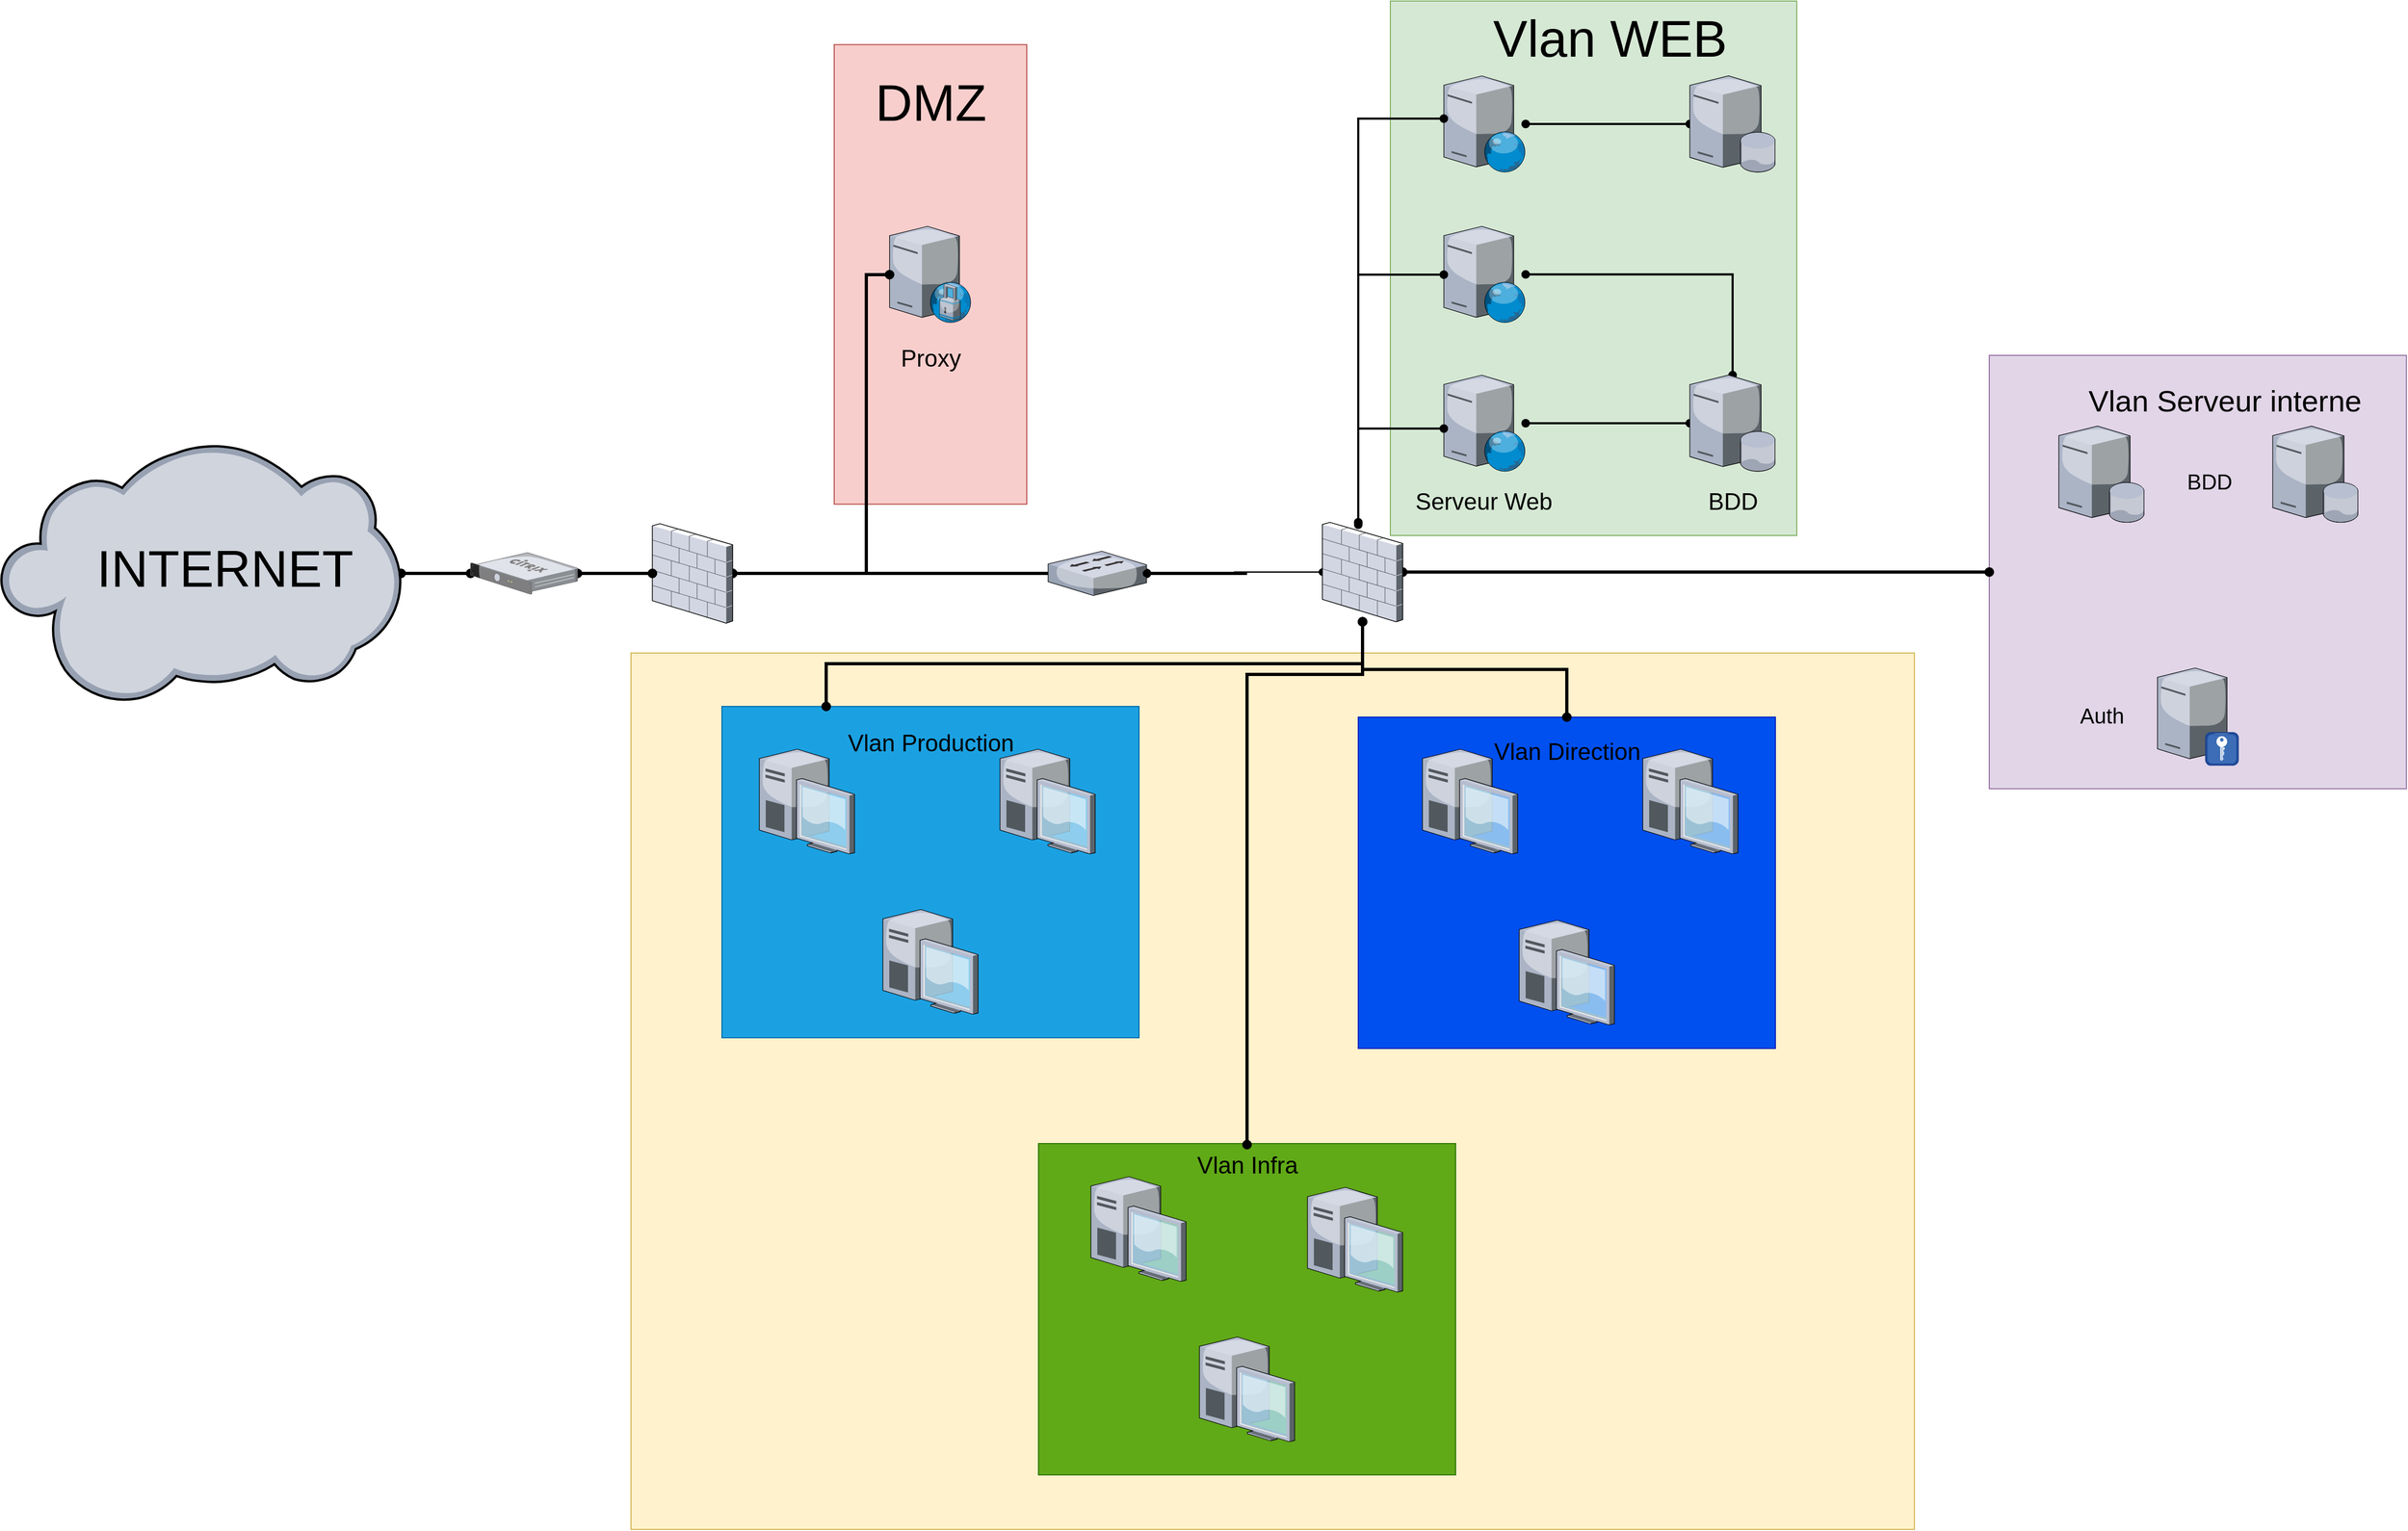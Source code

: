 <mxfile version="27.1.4">
  <diagram name="Page-1" id="e3a06f82-3646-2815-327d-82caf3d4e204">
    <mxGraphModel dx="3500.5" dy="969" grid="1" gridSize="10" guides="1" tooltips="1" connect="1" arrows="1" fold="1" page="1" pageScale="1.5" pageWidth="1169" pageHeight="826" background="none" math="0" shadow="0">
      <root>
        <mxCell id="0" style=";html=1;" />
        <mxCell id="1" style=";html=1;" parent="0" />
        <mxCell id="G7mKwoqyibiptU6a-YLv-54" value="" style="rounded=0;whiteSpace=wrap;html=1;fillColor=#fff2cc;strokeColor=#d6b656;" vertex="1" parent="1">
          <mxGeometry x="280" y="780" width="1200" height="820" as="geometry" />
        </mxCell>
        <mxCell id="G7mKwoqyibiptU6a-YLv-22" value="" style="rounded=0;whiteSpace=wrap;html=1;fillColor=#d5e8d4;strokeColor=#82b366;" vertex="1" parent="1">
          <mxGeometry x="990" y="170" width="380" height="500" as="geometry" />
        </mxCell>
        <mxCell id="G7mKwoqyibiptU6a-YLv-2" value="" style="rounded=0;whiteSpace=wrap;html=1;fillColor=#f8cecc;strokeColor=#b85450;" vertex="1" parent="1">
          <mxGeometry x="470" y="210.75" width="180" height="430" as="geometry" />
        </mxCell>
        <mxCell id="G7mKwoqyibiptU6a-YLv-3" value="DMZ" style="text;html=1;align=center;verticalAlign=middle;resizable=0;points=[];autosize=1;strokeColor=none;fillColor=none;fontSize=48;" vertex="1" parent="1">
          <mxGeometry x="495" y="230" width="130" height="70" as="geometry" />
        </mxCell>
        <mxCell id="G7mKwoqyibiptU6a-YLv-5" value="" style="verticalLabelPosition=bottom;sketch=0;aspect=fixed;html=1;verticalAlign=top;strokeColor=none;align=center;outlineConnect=0;shape=mxgraph.citrix.proxy_server;" vertex="1" parent="1">
          <mxGeometry x="521.75" y="380.75" width="76.5" height="90" as="geometry" />
        </mxCell>
        <mxCell id="G7mKwoqyibiptU6a-YLv-19" style="edgeStyle=orthogonalEdgeStyle;rounded=0;orthogonalLoop=1;jettySize=auto;html=1;strokeWidth=2;startArrow=oval;startFill=1;endArrow=oval;endFill=1;" edge="1" parent="1" source="G7mKwoqyibiptU6a-YLv-6" target="G7mKwoqyibiptU6a-YLv-10">
          <mxGeometry relative="1" as="geometry" />
        </mxCell>
        <mxCell id="G7mKwoqyibiptU6a-YLv-6" value="" style="verticalLabelPosition=bottom;sketch=0;aspect=fixed;html=1;verticalAlign=top;strokeColor=none;align=center;outlineConnect=0;shape=mxgraph.citrix.web_server;" vertex="1" parent="1">
          <mxGeometry x="1040" y="240" width="76.5" height="90" as="geometry" />
        </mxCell>
        <mxCell id="G7mKwoqyibiptU6a-YLv-20" style="edgeStyle=orthogonalEdgeStyle;rounded=0;orthogonalLoop=1;jettySize=auto;html=1;strokeWidth=2;startArrow=oval;startFill=1;endArrow=oval;endFill=1;" edge="1" parent="1" source="G7mKwoqyibiptU6a-YLv-7" target="G7mKwoqyibiptU6a-YLv-12">
          <mxGeometry relative="1" as="geometry" />
        </mxCell>
        <mxCell id="G7mKwoqyibiptU6a-YLv-7" value="" style="verticalLabelPosition=bottom;sketch=0;aspect=fixed;html=1;verticalAlign=top;strokeColor=none;align=center;outlineConnect=0;shape=mxgraph.citrix.web_server;" vertex="1" parent="1">
          <mxGeometry x="1040" y="380.75" width="76.5" height="90" as="geometry" />
        </mxCell>
        <mxCell id="G7mKwoqyibiptU6a-YLv-21" style="edgeStyle=orthogonalEdgeStyle;rounded=0;orthogonalLoop=1;jettySize=auto;html=1;strokeWidth=2;startArrow=oval;startFill=1;endArrow=oval;endFill=1;" edge="1" parent="1" source="G7mKwoqyibiptU6a-YLv-8" target="G7mKwoqyibiptU6a-YLv-12">
          <mxGeometry relative="1" as="geometry" />
        </mxCell>
        <mxCell id="G7mKwoqyibiptU6a-YLv-8" value="" style="verticalLabelPosition=bottom;sketch=0;aspect=fixed;html=1;verticalAlign=top;strokeColor=none;align=center;outlineConnect=0;shape=mxgraph.citrix.web_server;" vertex="1" parent="1">
          <mxGeometry x="1040" y="520" width="76.5" height="90" as="geometry" />
        </mxCell>
        <mxCell id="G7mKwoqyibiptU6a-YLv-16" style="edgeStyle=orthogonalEdgeStyle;rounded=0;orthogonalLoop=1;jettySize=auto;html=1;strokeWidth=2;startArrow=oval;startFill=1;endArrow=oval;endFill=1;" edge="1" parent="1" source="G7mKwoqyibiptU6a-YLv-69" target="G7mKwoqyibiptU6a-YLv-7">
          <mxGeometry relative="1" as="geometry">
            <mxPoint x="902" y="425.762" as="sourcePoint" />
            <Array as="points">
              <mxPoint x="960" y="426" />
            </Array>
          </mxGeometry>
        </mxCell>
        <mxCell id="G7mKwoqyibiptU6a-YLv-17" style="edgeStyle=orthogonalEdgeStyle;rounded=0;orthogonalLoop=1;jettySize=auto;html=1;strokeWidth=2;startArrow=oval;startFill=1;endArrow=oval;endFill=1;" edge="1" parent="1" source="G7mKwoqyibiptU6a-YLv-69" target="G7mKwoqyibiptU6a-YLv-6">
          <mxGeometry relative="1" as="geometry">
            <mxPoint x="856.048" y="405" as="sourcePoint" />
            <Array as="points">
              <mxPoint x="960" y="280" />
            </Array>
          </mxGeometry>
        </mxCell>
        <mxCell id="G7mKwoqyibiptU6a-YLv-18" style="edgeStyle=orthogonalEdgeStyle;rounded=0;orthogonalLoop=1;jettySize=auto;html=1;strokeWidth=2;startArrow=oval;startFill=1;endArrow=oval;endFill=1;" edge="1" parent="1" target="G7mKwoqyibiptU6a-YLv-8">
          <mxGeometry relative="1" as="geometry">
            <mxPoint x="960" y="660" as="sourcePoint" />
            <Array as="points">
              <mxPoint x="960" y="570" />
            </Array>
          </mxGeometry>
        </mxCell>
        <mxCell id="G7mKwoqyibiptU6a-YLv-10" value="" style="verticalLabelPosition=bottom;sketch=0;aspect=fixed;html=1;verticalAlign=top;strokeColor=none;align=center;outlineConnect=0;shape=mxgraph.citrix.database_server;" vertex="1" parent="1">
          <mxGeometry x="1270" y="240" width="80" height="90" as="geometry" />
        </mxCell>
        <mxCell id="G7mKwoqyibiptU6a-YLv-12" value="" style="verticalLabelPosition=bottom;sketch=0;aspect=fixed;html=1;verticalAlign=top;strokeColor=none;align=center;outlineConnect=0;shape=mxgraph.citrix.database_server;" vertex="1" parent="1">
          <mxGeometry x="1270" y="520" width="80" height="90" as="geometry" />
        </mxCell>
        <mxCell id="G7mKwoqyibiptU6a-YLv-23" value="Vlan WEB" style="text;html=1;align=center;verticalAlign=middle;resizable=0;points=[];autosize=1;strokeColor=none;fillColor=none;fontSize=48;" vertex="1" parent="1">
          <mxGeometry x="1075" y="170" width="240" height="70" as="geometry" />
        </mxCell>
        <mxCell id="G7mKwoqyibiptU6a-YLv-24" value="Proxy" style="text;html=1;align=center;verticalAlign=middle;resizable=0;points=[];autosize=1;strokeColor=none;fillColor=none;fontSize=22;" vertex="1" parent="1">
          <mxGeometry x="520" y="485" width="80" height="40" as="geometry" />
        </mxCell>
        <mxCell id="G7mKwoqyibiptU6a-YLv-25" value="BDD" style="text;html=1;align=center;verticalAlign=middle;resizable=0;points=[];autosize=1;strokeColor=none;fillColor=none;fontSize=22;" vertex="1" parent="1">
          <mxGeometry x="1275" y="619" width="70" height="40" as="geometry" />
        </mxCell>
        <mxCell id="G7mKwoqyibiptU6a-YLv-26" value="Serveur Web" style="text;html=1;align=center;verticalAlign=middle;resizable=0;points=[];autosize=1;strokeColor=none;fillColor=none;fontSize=22;" vertex="1" parent="1">
          <mxGeometry x="1001.5" y="619" width="150" height="40" as="geometry" />
        </mxCell>
        <mxCell id="G7mKwoqyibiptU6a-YLv-28" style="edgeStyle=orthogonalEdgeStyle;rounded=0;orthogonalLoop=1;jettySize=auto;html=1;startArrow=oval;startFill=1;endArrow=oval;endFill=1;strokeWidth=3;" edge="1" parent="1" source="G7mKwoqyibiptU6a-YLv-27" target="G7mKwoqyibiptU6a-YLv-5">
          <mxGeometry relative="1" as="geometry">
            <Array as="points">
              <mxPoint x="500" y="706" />
              <mxPoint x="500" y="426" />
            </Array>
          </mxGeometry>
        </mxCell>
        <mxCell id="G7mKwoqyibiptU6a-YLv-36" style="edgeStyle=orthogonalEdgeStyle;rounded=0;orthogonalLoop=1;jettySize=auto;html=1;startArrow=oval;startFill=1;endArrow=oval;endFill=1;strokeWidth=3;" edge="1" parent="1" source="G7mKwoqyibiptU6a-YLv-27" target="G7mKwoqyibiptU6a-YLv-30">
          <mxGeometry relative="1" as="geometry">
            <Array as="points">
              <mxPoint x="856" y="706" />
            </Array>
          </mxGeometry>
        </mxCell>
        <mxCell id="G7mKwoqyibiptU6a-YLv-27" value="" style="verticalLabelPosition=bottom;sketch=0;aspect=fixed;html=1;verticalAlign=top;strokeColor=none;align=center;outlineConnect=0;shape=mxgraph.citrix.firewall;" vertex="1" parent="1">
          <mxGeometry x="300" y="659" width="75" height="93" as="geometry" />
        </mxCell>
        <mxCell id="G7mKwoqyibiptU6a-YLv-50" style="edgeStyle=orthogonalEdgeStyle;rounded=0;orthogonalLoop=1;jettySize=auto;html=1;strokeWidth=3;startArrow=oval;startFill=1;endArrow=oval;endFill=1;" edge="1" parent="1" source="G7mKwoqyibiptU6a-YLv-29" target="G7mKwoqyibiptU6a-YLv-27">
          <mxGeometry relative="1" as="geometry" />
        </mxCell>
        <mxCell id="G7mKwoqyibiptU6a-YLv-88" style="edgeStyle=orthogonalEdgeStyle;rounded=0;orthogonalLoop=1;jettySize=auto;html=1;startArrow=oval;startFill=1;endArrow=oval;endFill=1;strokeWidth=3;" edge="1" parent="1" source="G7mKwoqyibiptU6a-YLv-29" target="G7mKwoqyibiptU6a-YLv-86">
          <mxGeometry relative="1" as="geometry" />
        </mxCell>
        <mxCell id="G7mKwoqyibiptU6a-YLv-29" value="" style="verticalLabelPosition=bottom;sketch=0;aspect=fixed;html=1;verticalAlign=top;strokeColor=none;align=center;outlineConnect=0;shape=mxgraph.citrix.netscaler_gateway;" vertex="1" parent="1">
          <mxGeometry x="130" y="686" width="100" height="39" as="geometry" />
        </mxCell>
        <mxCell id="G7mKwoqyibiptU6a-YLv-30" value="" style="verticalLabelPosition=bottom;sketch=0;aspect=fixed;html=1;verticalAlign=top;strokeColor=none;align=center;outlineConnect=0;shape=mxgraph.citrix.switch;" vertex="1" parent="1">
          <mxGeometry x="670" y="684.75" width="92" height="41.5" as="geometry" />
        </mxCell>
        <mxCell id="G7mKwoqyibiptU6a-YLv-33" value="" style="rounded=0;whiteSpace=wrap;html=1;fillColor=#1ba1e2;fontColor=#ffffff;strokeColor=#006EAF;" vertex="1" parent="1">
          <mxGeometry x="365" y="830" width="390" height="310" as="geometry" />
        </mxCell>
        <mxCell id="G7mKwoqyibiptU6a-YLv-34" value="" style="rounded=0;whiteSpace=wrap;html=1;fillColor=#0050ef;fontColor=#ffffff;strokeColor=#001DBC;" vertex="1" parent="1">
          <mxGeometry x="960" y="840" width="390" height="310" as="geometry" />
        </mxCell>
        <mxCell id="G7mKwoqyibiptU6a-YLv-35" value="" style="rounded=0;whiteSpace=wrap;html=1;fillColor=#60a917;fontColor=#ffffff;strokeColor=#2D7600;" vertex="1" parent="1">
          <mxGeometry x="661" y="1239" width="390" height="310" as="geometry" />
        </mxCell>
        <mxCell id="G7mKwoqyibiptU6a-YLv-40" value="" style="verticalLabelPosition=bottom;sketch=0;aspect=fixed;html=1;verticalAlign=top;strokeColor=none;align=center;outlineConnect=0;shape=mxgraph.citrix.desktop;" vertex="1" parent="1">
          <mxGeometry x="400" y="870" width="89" height="98" as="geometry" />
        </mxCell>
        <mxCell id="G7mKwoqyibiptU6a-YLv-42" value="" style="verticalLabelPosition=bottom;sketch=0;aspect=fixed;html=1;verticalAlign=top;strokeColor=none;align=center;outlineConnect=0;shape=mxgraph.citrix.desktop;" vertex="1" parent="1">
          <mxGeometry x="1110.5" y="1030" width="89" height="98" as="geometry" />
        </mxCell>
        <mxCell id="G7mKwoqyibiptU6a-YLv-43" value="" style="verticalLabelPosition=bottom;sketch=0;aspect=fixed;html=1;verticalAlign=top;strokeColor=none;align=center;outlineConnect=0;shape=mxgraph.citrix.desktop;" vertex="1" parent="1">
          <mxGeometry x="1226" y="870" width="89" height="98" as="geometry" />
        </mxCell>
        <mxCell id="G7mKwoqyibiptU6a-YLv-44" value="" style="verticalLabelPosition=bottom;sketch=0;aspect=fixed;html=1;verticalAlign=top;strokeColor=none;align=center;outlineConnect=0;shape=mxgraph.citrix.desktop;" vertex="1" parent="1">
          <mxGeometry x="1020" y="870" width="89" height="98" as="geometry" />
        </mxCell>
        <mxCell id="G7mKwoqyibiptU6a-YLv-45" value="" style="verticalLabelPosition=bottom;sketch=0;aspect=fixed;html=1;verticalAlign=top;strokeColor=none;align=center;outlineConnect=0;shape=mxgraph.citrix.desktop;" vertex="1" parent="1">
          <mxGeometry x="515.5" y="1020" width="89" height="98" as="geometry" />
        </mxCell>
        <mxCell id="G7mKwoqyibiptU6a-YLv-46" value="" style="verticalLabelPosition=bottom;sketch=0;aspect=fixed;html=1;verticalAlign=top;strokeColor=none;align=center;outlineConnect=0;shape=mxgraph.citrix.desktop;" vertex="1" parent="1">
          <mxGeometry x="625" y="870" width="89" height="98" as="geometry" />
        </mxCell>
        <mxCell id="G7mKwoqyibiptU6a-YLv-47" value="" style="verticalLabelPosition=bottom;sketch=0;aspect=fixed;html=1;verticalAlign=top;strokeColor=none;align=center;outlineConnect=0;shape=mxgraph.citrix.desktop;" vertex="1" parent="1">
          <mxGeometry x="811.5" y="1420" width="89" height="98" as="geometry" />
        </mxCell>
        <mxCell id="G7mKwoqyibiptU6a-YLv-48" value="" style="verticalLabelPosition=bottom;sketch=0;aspect=fixed;html=1;verticalAlign=top;strokeColor=none;align=center;outlineConnect=0;shape=mxgraph.citrix.desktop;" vertex="1" parent="1">
          <mxGeometry x="912.5" y="1280" width="89" height="98" as="geometry" />
        </mxCell>
        <mxCell id="G7mKwoqyibiptU6a-YLv-49" value="" style="verticalLabelPosition=bottom;sketch=0;aspect=fixed;html=1;verticalAlign=top;strokeColor=none;align=center;outlineConnect=0;shape=mxgraph.citrix.desktop;" vertex="1" parent="1">
          <mxGeometry x="710" y="1270" width="89" height="98" as="geometry" />
        </mxCell>
        <mxCell id="G7mKwoqyibiptU6a-YLv-51" value="&lt;font style=&quot;font-size: 22px;&quot;&gt;Vlan Production&lt;/font&gt;" style="text;html=1;align=center;verticalAlign=middle;resizable=0;points=[];autosize=1;strokeColor=none;fillColor=none;" vertex="1" parent="1">
          <mxGeometry x="470" y="845" width="180" height="40" as="geometry" />
        </mxCell>
        <mxCell id="G7mKwoqyibiptU6a-YLv-52" value="&lt;font style=&quot;font-size: 22px;&quot;&gt;Vlan Infra&lt;/font&gt;" style="text;html=1;align=center;verticalAlign=middle;resizable=0;points=[];autosize=1;strokeColor=none;fillColor=none;" vertex="1" parent="1">
          <mxGeometry x="796" y="1240" width="120" height="40" as="geometry" />
        </mxCell>
        <mxCell id="G7mKwoqyibiptU6a-YLv-53" value="&lt;font style=&quot;font-size: 22px;&quot;&gt;Vlan Direction&lt;/font&gt;" style="text;html=1;align=center;verticalAlign=middle;resizable=0;points=[];autosize=1;strokeColor=none;fillColor=none;" vertex="1" parent="1">
          <mxGeometry x="1075" y="853" width="160" height="40" as="geometry" />
        </mxCell>
        <mxCell id="G7mKwoqyibiptU6a-YLv-55" value="" style="rounded=0;whiteSpace=wrap;html=1;fillColor=#e1d5e7;strokeColor=#9673a6;" vertex="1" parent="1">
          <mxGeometry x="1550" y="501.5" width="390" height="405.5" as="geometry" />
        </mxCell>
        <mxCell id="G7mKwoqyibiptU6a-YLv-56" value="" style="verticalLabelPosition=bottom;sketch=0;aspect=fixed;html=1;verticalAlign=top;strokeColor=none;align=center;outlineConnect=0;shape=mxgraph.citrix.database_server;" vertex="1" parent="1">
          <mxGeometry x="1815" y="567.75" width="80" height="90" as="geometry" />
        </mxCell>
        <mxCell id="G7mKwoqyibiptU6a-YLv-57" value="" style="verticalLabelPosition=bottom;sketch=0;aspect=fixed;html=1;verticalAlign=top;strokeColor=none;align=center;outlineConnect=0;shape=mxgraph.citrix.database_server;" vertex="1" parent="1">
          <mxGeometry x="1615" y="567.75" width="80" height="90" as="geometry" />
        </mxCell>
        <mxCell id="G7mKwoqyibiptU6a-YLv-61" value="" style="verticalLabelPosition=bottom;sketch=0;aspect=fixed;html=1;verticalAlign=top;strokeColor=none;align=center;outlineConnect=0;shape=mxgraph.citrix.radius_server;" vertex="1" parent="1">
          <mxGeometry x="1707.25" y="794" width="75.5" height="91" as="geometry" />
        </mxCell>
        <mxCell id="G7mKwoqyibiptU6a-YLv-74" style="edgeStyle=orthogonalEdgeStyle;rounded=0;orthogonalLoop=1;jettySize=auto;html=1;startArrow=oval;startFill=1;endArrow=oval;endFill=1;" edge="1" parent="1" source="G7mKwoqyibiptU6a-YLv-69" target="G7mKwoqyibiptU6a-YLv-30">
          <mxGeometry relative="1" as="geometry">
            <mxPoint x="1460" y="705.444" as="sourcePoint" />
          </mxGeometry>
        </mxCell>
        <mxCell id="G7mKwoqyibiptU6a-YLv-75" style="edgeStyle=orthogonalEdgeStyle;rounded=0;orthogonalLoop=1;jettySize=auto;html=1;startArrow=oval;startFill=1;endArrow=oval;endFill=1;" edge="1" parent="1" source="G7mKwoqyibiptU6a-YLv-69" target="G7mKwoqyibiptU6a-YLv-30">
          <mxGeometry relative="1" as="geometry" />
        </mxCell>
        <mxCell id="G7mKwoqyibiptU6a-YLv-76" style="edgeStyle=orthogonalEdgeStyle;rounded=0;orthogonalLoop=1;jettySize=auto;html=1;entryX=0.25;entryY=0;entryDx=0;entryDy=0;startArrow=oval;startFill=1;endArrow=oval;endFill=1;strokeWidth=3;" edge="1" parent="1" source="G7mKwoqyibiptU6a-YLv-69" target="G7mKwoqyibiptU6a-YLv-33">
          <mxGeometry relative="1" as="geometry">
            <Array as="points">
              <mxPoint x="964" y="790" />
              <mxPoint x="463" y="790" />
            </Array>
          </mxGeometry>
        </mxCell>
        <mxCell id="G7mKwoqyibiptU6a-YLv-77" style="edgeStyle=orthogonalEdgeStyle;rounded=0;orthogonalLoop=1;jettySize=auto;html=1;entryX=0.5;entryY=0;entryDx=0;entryDy=0;startArrow=oval;startFill=1;endArrow=oval;endFill=1;strokeWidth=3;" edge="1" parent="1" source="G7mKwoqyibiptU6a-YLv-69" target="G7mKwoqyibiptU6a-YLv-34">
          <mxGeometry relative="1" as="geometry">
            <mxPoint x="1140" y="750" as="targetPoint" />
          </mxGeometry>
        </mxCell>
        <mxCell id="G7mKwoqyibiptU6a-YLv-78" style="edgeStyle=orthogonalEdgeStyle;rounded=0;orthogonalLoop=1;jettySize=auto;html=1;startArrow=oval;startFill=1;endArrow=oval;endFill=1;strokeWidth=3;" edge="1" parent="1" source="G7mKwoqyibiptU6a-YLv-69" target="G7mKwoqyibiptU6a-YLv-52">
          <mxGeometry relative="1" as="geometry">
            <Array as="points">
              <mxPoint x="964" y="800" />
              <mxPoint x="856" y="800" />
            </Array>
          </mxGeometry>
        </mxCell>
        <mxCell id="G7mKwoqyibiptU6a-YLv-81" value="&lt;font style=&quot;font-size: 28px;&quot;&gt;Vlan Serveur interne&lt;/font&gt;" style="text;html=1;align=center;verticalAlign=middle;resizable=0;points=[];autosize=1;strokeColor=none;fillColor=none;fontSize=48;" vertex="1" parent="1">
          <mxGeometry x="1630" y="501.5" width="280" height="70" as="geometry" />
        </mxCell>
        <mxCell id="G7mKwoqyibiptU6a-YLv-82" value="&lt;font style=&quot;font-size: 20px;&quot;&gt;Auth&lt;/font&gt;" style="text;html=1;align=center;verticalAlign=middle;resizable=0;points=[];autosize=1;strokeColor=none;fillColor=none;fontSize=48;" vertex="1" parent="1">
          <mxGeometry x="1625" y="794" width="60" height="70" as="geometry" />
        </mxCell>
        <mxCell id="G7mKwoqyibiptU6a-YLv-84" style="edgeStyle=orthogonalEdgeStyle;rounded=0;orthogonalLoop=1;jettySize=auto;html=1;startArrow=oval;startFill=1;endArrow=oval;endFill=1;strokeWidth=3;" edge="1" parent="1" source="G7mKwoqyibiptU6a-YLv-69" target="G7mKwoqyibiptU6a-YLv-55">
          <mxGeometry relative="1" as="geometry" />
        </mxCell>
        <mxCell id="G7mKwoqyibiptU6a-YLv-69" value="" style="verticalLabelPosition=bottom;sketch=0;aspect=fixed;html=1;verticalAlign=top;strokeColor=none;align=center;outlineConnect=0;shape=mxgraph.citrix.firewall;" vertex="1" parent="1">
          <mxGeometry x="926.5" y="657.75" width="75" height="93" as="geometry" />
        </mxCell>
        <mxCell id="G7mKwoqyibiptU6a-YLv-85" value="&lt;span style=&quot;color: rgb(0, 0, 0); font-family: Helvetica; font-style: normal; font-variant-ligatures: normal; font-variant-caps: normal; font-weight: 400; letter-spacing: normal; orphans: 2; text-align: center; text-indent: 0px; text-transform: none; widows: 2; word-spacing: 0px; -webkit-text-stroke-width: 0px; white-space: nowrap; text-decoration-thickness: initial; text-decoration-style: initial; text-decoration-color: initial; float: none; display: inline !important;&quot;&gt;&lt;font style=&quot;font-size: 20px;&quot;&gt;BDD&amp;nbsp;&lt;/font&gt;&lt;/span&gt;" style="text;whiteSpace=wrap;html=1;" vertex="1" parent="1">
          <mxGeometry x="1732.75" y="601" width="50" height="38" as="geometry" />
        </mxCell>
        <mxCell id="G7mKwoqyibiptU6a-YLv-86" value="" style="verticalLabelPosition=bottom;sketch=0;aspect=fixed;html=1;verticalAlign=top;strokeColor=none;align=center;outlineConnect=0;shape=mxgraph.citrix.cloud;" vertex="1" parent="1">
          <mxGeometry x="-310" y="583.13" width="375" height="244.74" as="geometry" />
        </mxCell>
        <mxCell id="G7mKwoqyibiptU6a-YLv-87" value="INTERNET" style="text;html=1;align=center;verticalAlign=middle;resizable=0;points=[];autosize=1;strokeColor=none;fillColor=none;fontSize=48;" vertex="1" parent="1">
          <mxGeometry x="-230" y="666" width="260" height="70" as="geometry" />
        </mxCell>
      </root>
    </mxGraphModel>
  </diagram>
</mxfile>
